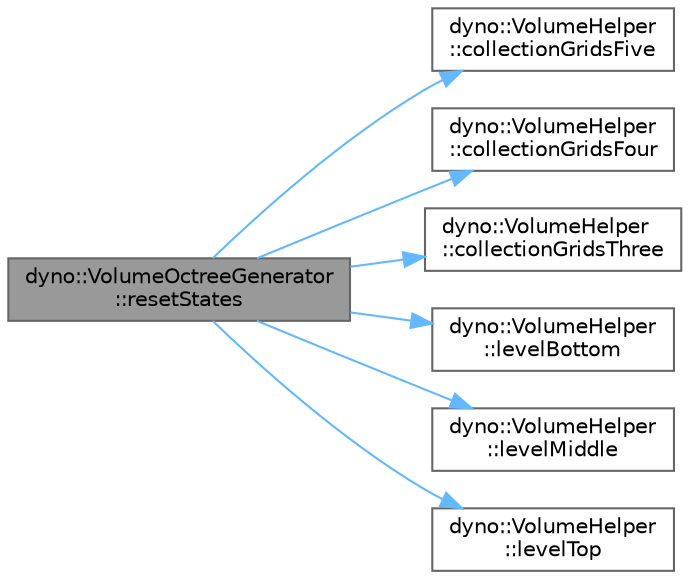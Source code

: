 digraph "dyno::VolumeOctreeGenerator::resetStates"
{
 // LATEX_PDF_SIZE
  bgcolor="transparent";
  edge [fontname=Helvetica,fontsize=10,labelfontname=Helvetica,labelfontsize=10];
  node [fontname=Helvetica,fontsize=10,shape=box,height=0.2,width=0.4];
  rankdir="LR";
  Node1 [id="Node000001",label="dyno::VolumeOctreeGenerator\l::resetStates",height=0.2,width=0.4,color="gray40", fillcolor="grey60", style="filled", fontcolor="black",tooltip=" "];
  Node1 -> Node2 [id="edge1_Node000001_Node000002",color="steelblue1",style="solid",tooltip=" "];
  Node2 [id="Node000002",label="dyno::VolumeHelper\l::collectionGridsFive",height=0.2,width=0.4,color="grey40", fillcolor="white", style="filled",URL="$classdyno_1_1_volume_helper.html#a673ed1cf7d0c4699543683b71cb2ea2e",tooltip=" "];
  Node1 -> Node3 [id="edge2_Node000001_Node000003",color="steelblue1",style="solid",tooltip=" "];
  Node3 [id="Node000003",label="dyno::VolumeHelper\l::collectionGridsFour",height=0.2,width=0.4,color="grey40", fillcolor="white", style="filled",URL="$classdyno_1_1_volume_helper.html#a0e01105d1e186ec7fdc4d818ea9ae68b",tooltip=" "];
  Node1 -> Node4 [id="edge3_Node000001_Node000004",color="steelblue1",style="solid",tooltip=" "];
  Node4 [id="Node000004",label="dyno::VolumeHelper\l::collectionGridsThree",height=0.2,width=0.4,color="grey40", fillcolor="white", style="filled",URL="$classdyno_1_1_volume_helper.html#ab6dfae25f621237c85982681456cfa19",tooltip=" "];
  Node1 -> Node5 [id="edge4_Node000001_Node000005",color="steelblue1",style="solid",tooltip=" "];
  Node5 [id="Node000005",label="dyno::VolumeHelper\l::levelBottom",height=0.2,width=0.4,color="grey40", fillcolor="white", style="filled",URL="$classdyno_1_1_volume_helper.html#a065f0945ddb37f61951e01a834094043",tooltip=" "];
  Node1 -> Node6 [id="edge5_Node000001_Node000006",color="steelblue1",style="solid",tooltip=" "];
  Node6 [id="Node000006",label="dyno::VolumeHelper\l::levelMiddle",height=0.2,width=0.4,color="grey40", fillcolor="white", style="filled",URL="$classdyno_1_1_volume_helper.html#a09ab18220098db45f0013ff256869d82",tooltip=" "];
  Node1 -> Node7 [id="edge6_Node000001_Node000007",color="steelblue1",style="solid",tooltip=" "];
  Node7 [id="Node000007",label="dyno::VolumeHelper\l::levelTop",height=0.2,width=0.4,color="grey40", fillcolor="white", style="filled",URL="$classdyno_1_1_volume_helper.html#a0f85fd42e9c57e64c539d09e41acb257",tooltip=" "];
}
